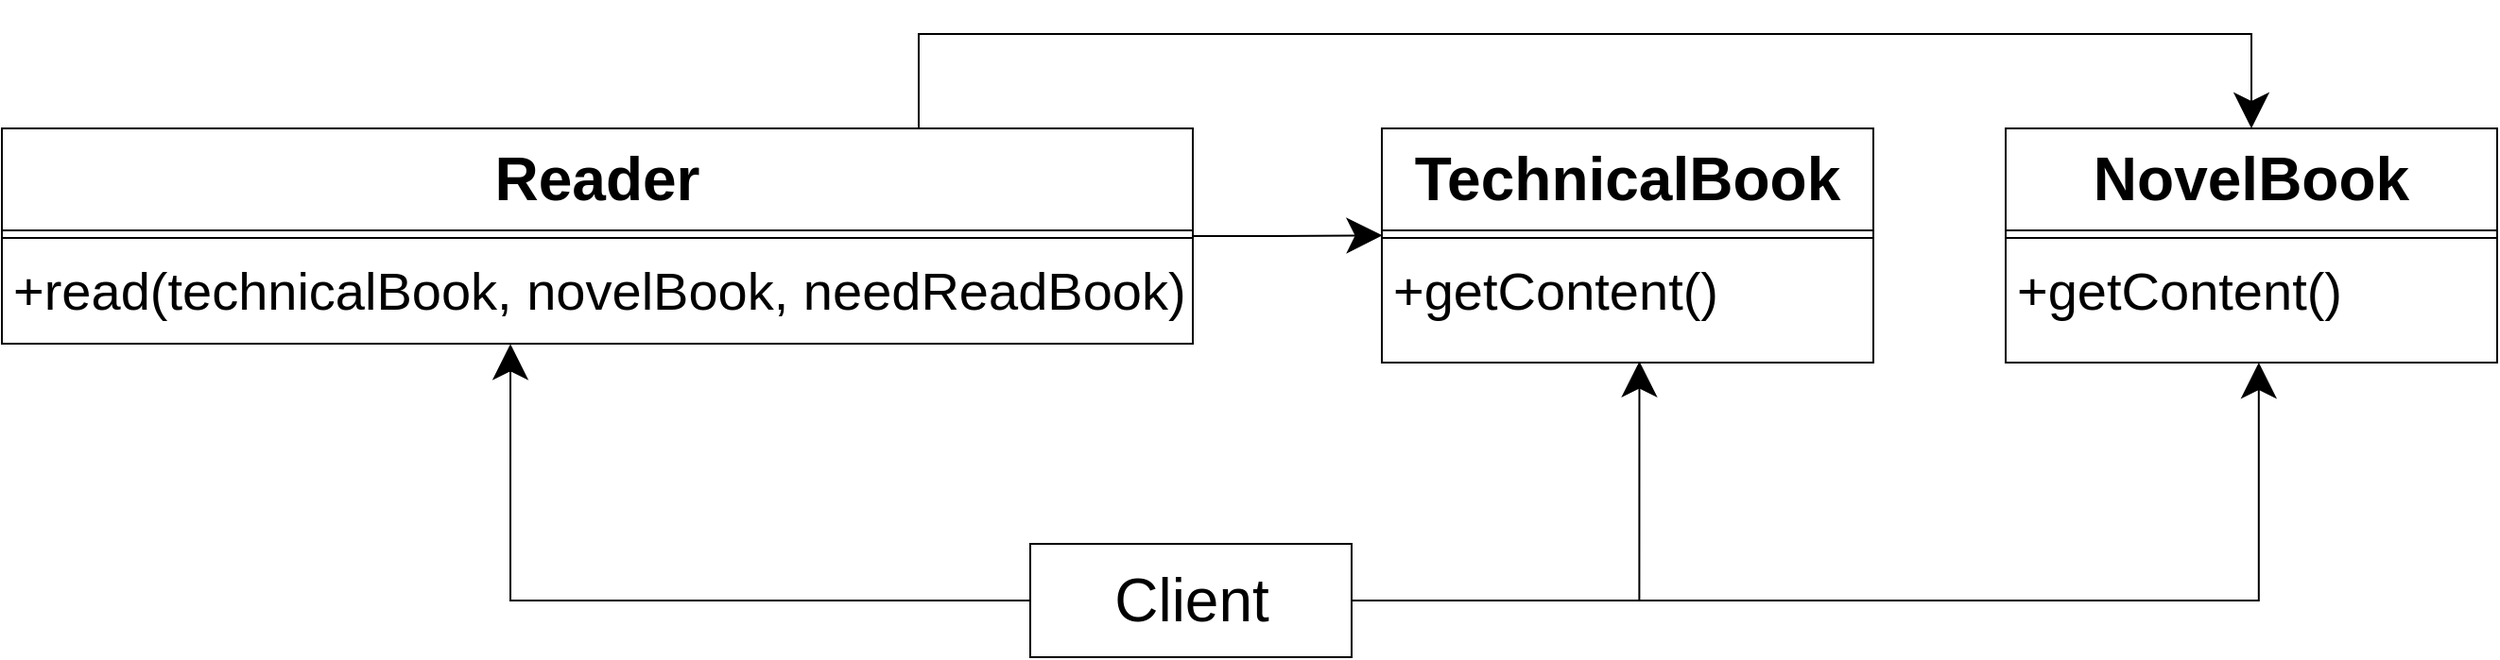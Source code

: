 <mxfile version="14.6.13" type="device"><diagram id="b6orVKUq2GshwCTnj_ro" name="第 1 页"><mxGraphModel dx="2178" dy="960" grid="1" gridSize="10" guides="1" tooltips="1" connect="1" arrows="1" fold="1" page="1" pageScale="1" pageWidth="827" pageHeight="1169" math="0" shadow="0"><root><mxCell id="0"/><mxCell id="1" parent="0"/><mxCell id="LDygaY71fOTSLhF_vFP6-3" style="edgeStyle=orthogonalEdgeStyle;rounded=0;orthogonalLoop=1;jettySize=auto;html=1;entryX=0.001;entryY=0.333;entryDx=0;entryDy=0;entryPerimeter=0;endSize=16;startSize=16;" edge="1" parent="1" source="LDygaY71fOTSLhF_vFP6-4" target="LDygaY71fOTSLhF_vFP6-8"><mxGeometry relative="1" as="geometry"/></mxCell><mxCell id="LDygaY71fOTSLhF_vFP6-16" style="edgeStyle=orthogonalEdgeStyle;rounded=0;orthogonalLoop=1;jettySize=auto;html=1;entryX=0.5;entryY=0;entryDx=0;entryDy=0;endSize=16;startSize=16;" edge="1" parent="1" source="LDygaY71fOTSLhF_vFP6-4" target="LDygaY71fOTSLhF_vFP6-13"><mxGeometry relative="1" as="geometry"><Array as="points"><mxPoint x="185" y="60"/><mxPoint x="890" y="60"/></Array></mxGeometry></mxCell><mxCell id="LDygaY71fOTSLhF_vFP6-4" value="Reader" style="swimlane;fontStyle=1;align=center;verticalAlign=top;childLayout=stackLayout;horizontal=1;startSize=54;horizontalStack=0;resizeParent=1;resizeParentMax=0;resizeLast=0;collapsible=1;marginBottom=0;fontSize=32;" vertex="1" parent="1"><mxGeometry x="-300" y="110" width="630" height="114" as="geometry"/></mxCell><mxCell id="LDygaY71fOTSLhF_vFP6-5" value="" style="line;strokeWidth=1;fillColor=none;align=left;verticalAlign=middle;spacingTop=-1;spacingLeft=3;spacingRight=3;rotatable=0;labelPosition=right;points=[];portConstraint=eastwest;" vertex="1" parent="LDygaY71fOTSLhF_vFP6-4"><mxGeometry y="54" width="630" height="8" as="geometry"/></mxCell><mxCell id="LDygaY71fOTSLhF_vFP6-6" value="+read(technicalBook, novelBook, needReadBook)&#10;" style="text;strokeColor=none;fillColor=none;align=left;verticalAlign=top;spacingLeft=4;spacingRight=4;overflow=hidden;rotatable=0;points=[[0,0.5],[1,0.5]];portConstraint=eastwest;fontSize=28;" vertex="1" parent="LDygaY71fOTSLhF_vFP6-4"><mxGeometry y="62" width="630" height="52" as="geometry"/></mxCell><mxCell id="LDygaY71fOTSLhF_vFP6-7" value="TechnicalBook" style="swimlane;fontStyle=1;align=center;verticalAlign=top;childLayout=stackLayout;horizontal=1;startSize=54;horizontalStack=0;resizeParent=1;resizeParentMax=0;resizeLast=0;collapsible=1;marginBottom=0;fontSize=32;" vertex="1" parent="1"><mxGeometry x="430" y="110" width="260" height="124" as="geometry"/></mxCell><mxCell id="LDygaY71fOTSLhF_vFP6-8" value="" style="line;strokeWidth=1;fillColor=none;align=left;verticalAlign=middle;spacingTop=-1;spacingLeft=3;spacingRight=3;rotatable=0;labelPosition=right;points=[];portConstraint=eastwest;" vertex="1" parent="LDygaY71fOTSLhF_vFP6-7"><mxGeometry y="54" width="260" height="8" as="geometry"/></mxCell><mxCell id="LDygaY71fOTSLhF_vFP6-9" value="+getContent()&#10;" style="text;strokeColor=none;fillColor=none;align=left;verticalAlign=top;spacingLeft=4;spacingRight=4;overflow=hidden;rotatable=0;points=[[0,0.5],[1,0.5]];portConstraint=eastwest;fontSize=28;" vertex="1" parent="LDygaY71fOTSLhF_vFP6-7"><mxGeometry y="62" width="260" height="62" as="geometry"/></mxCell><mxCell id="LDygaY71fOTSLhF_vFP6-10" style="edgeStyle=orthogonalEdgeStyle;rounded=0;orthogonalLoop=1;jettySize=auto;html=1;entryX=0.427;entryY=1.003;entryDx=0;entryDy=0;entryPerimeter=0;startSize=16;endSize=16;exitX=0;exitY=0.5;exitDx=0;exitDy=0;" edge="1" parent="1" source="LDygaY71fOTSLhF_vFP6-12" target="LDygaY71fOTSLhF_vFP6-6"><mxGeometry relative="1" as="geometry"/></mxCell><mxCell id="LDygaY71fOTSLhF_vFP6-11" style="edgeStyle=orthogonalEdgeStyle;rounded=0;orthogonalLoop=1;jettySize=auto;html=1;entryX=0.524;entryY=0.989;entryDx=0;entryDy=0;entryPerimeter=0;startSize=16;endSize=16;exitX=1;exitY=0.5;exitDx=0;exitDy=0;" edge="1" parent="1" source="LDygaY71fOTSLhF_vFP6-12" target="LDygaY71fOTSLhF_vFP6-9"><mxGeometry relative="1" as="geometry"/></mxCell><mxCell id="LDygaY71fOTSLhF_vFP6-17" style="edgeStyle=orthogonalEdgeStyle;rounded=0;orthogonalLoop=1;jettySize=auto;html=1;entryX=0.515;entryY=1;entryDx=0;entryDy=0;entryPerimeter=0;endSize=16;startSize=16;" edge="1" parent="1" source="LDygaY71fOTSLhF_vFP6-12" target="LDygaY71fOTSLhF_vFP6-15"><mxGeometry relative="1" as="geometry"><Array as="points"><mxPoint x="894" y="360"/></Array></mxGeometry></mxCell><mxCell id="LDygaY71fOTSLhF_vFP6-12" value="Client" style="html=1;fontSize=32;" vertex="1" parent="1"><mxGeometry x="244" y="330.0" width="170" height="60" as="geometry"/></mxCell><mxCell id="LDygaY71fOTSLhF_vFP6-13" value="NovelBook" style="swimlane;fontStyle=1;align=center;verticalAlign=top;childLayout=stackLayout;horizontal=1;startSize=54;horizontalStack=0;resizeParent=1;resizeParentMax=0;resizeLast=0;collapsible=1;marginBottom=0;fontSize=32;" vertex="1" parent="1"><mxGeometry x="760" y="110" width="260" height="124" as="geometry"/></mxCell><mxCell id="LDygaY71fOTSLhF_vFP6-14" value="" style="line;strokeWidth=1;fillColor=none;align=left;verticalAlign=middle;spacingTop=-1;spacingLeft=3;spacingRight=3;rotatable=0;labelPosition=right;points=[];portConstraint=eastwest;" vertex="1" parent="LDygaY71fOTSLhF_vFP6-13"><mxGeometry y="54" width="260" height="8" as="geometry"/></mxCell><mxCell id="LDygaY71fOTSLhF_vFP6-15" value="+getContent()&#10;" style="text;strokeColor=none;fillColor=none;align=left;verticalAlign=top;spacingLeft=4;spacingRight=4;overflow=hidden;rotatable=0;points=[[0,0.5],[1,0.5]];portConstraint=eastwest;fontSize=28;" vertex="1" parent="LDygaY71fOTSLhF_vFP6-13"><mxGeometry y="62" width="260" height="62" as="geometry"/></mxCell></root></mxGraphModel></diagram></mxfile>